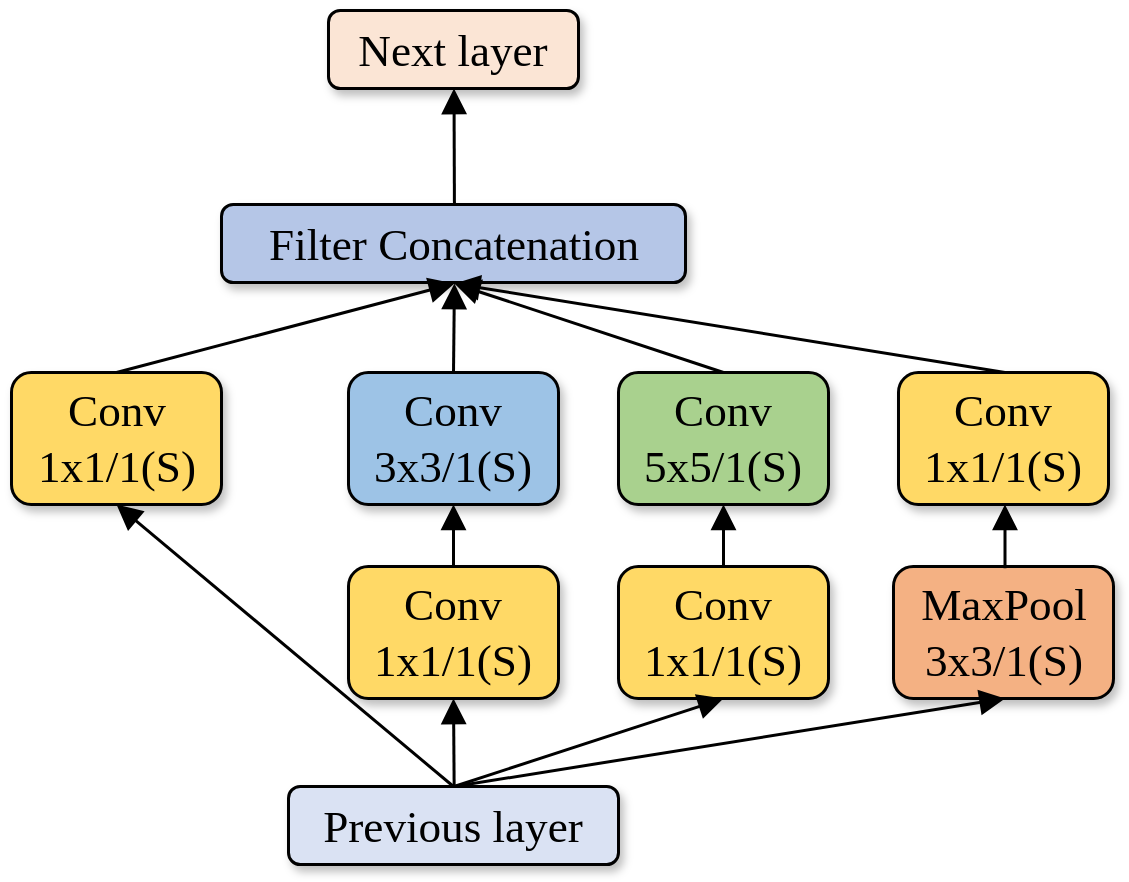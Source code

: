 <mxfile version="22.0.8" type="device">
  <diagram name="頁-1" id="Page-1">
    <mxGraphModel dx="1115" dy="610" grid="0" gridSize="10" guides="1" tooltips="1" connect="1" arrows="1" fold="1" page="1" pageScale="1" pageWidth="827" pageHeight="1169" math="0" shadow="0">
      <root>
        <mxCell id="0" />
        <mxCell id="1" parent="0" />
        <mxCell id="19" value="&lt;div style=&quot;font-size: 1px&quot;&gt;&lt;font style=&quot;font-size:22.58px;font-family:Microsoft JhengHei;color:#000000;direction:ltr;letter-spacing:0px;line-height:120%;opacity:1&quot;&gt;Previous layer&lt;br&gt;&lt;/font&gt;&lt;/div&gt;" style="verticalAlign=middle;align=center;overflow=width;vsdxID=97;fillColor=#dae2f3;gradientColor=none;shape=label;strokeColor=default;shadow=1;labelBackgroundColor=none;rounded=1;html=1;whiteSpace=wrap;strokeWidth=1.5;" parent="1" vertex="1">
          <mxGeometry x="262" y="456" width="165" height="39" as="geometry" />
        </mxCell>
        <mxCell id="20" value="&lt;div style=&quot;font-size: 1px&quot;&gt;&lt;font style=&quot;font-size:22.58px;font-family:Microsoft JhengHei;color:#000000;direction:ltr;letter-spacing:0px;line-height:120%;opacity:1&quot;&gt;Conv&lt;br/&gt;1x1/1(S)&lt;br/&gt;&lt;/font&gt;&lt;/div&gt;" style="verticalAlign=middle;align=center;overflow=width;vsdxID=98;fillColor=#ffd966;gradientColor=none;shape=label;strokeColor=default;shadow=1;labelBackgroundColor=none;rounded=1;html=1;whiteSpace=wrap;strokeWidth=1.5;" parent="1" vertex="1">
          <mxGeometry x="123.5" y="249" width="105" height="66" as="geometry" />
        </mxCell>
        <mxCell id="21" value="&lt;div style=&quot;font-size: 1px&quot;&gt;&lt;font style=&quot;font-size:22.58px;font-family:Microsoft JhengHei;color:#000000;direction:ltr;letter-spacing:0px;line-height:120%;opacity:1&quot;&gt;Conv&lt;br/&gt;1x1/1(S)&lt;br/&gt;&lt;/font&gt;&lt;/div&gt;" style="verticalAlign=middle;align=center;overflow=width;vsdxID=99;fillColor=#ffd966;gradientColor=none;shape=label;strokeColor=default;shadow=1;labelBackgroundColor=none;rounded=1;html=1;whiteSpace=wrap;strokeWidth=1.5;" parent="1" vertex="1">
          <mxGeometry x="292" y="346" width="105" height="66" as="geometry" />
        </mxCell>
        <mxCell id="22" value="&lt;div style=&quot;font-size: 1px&quot;&gt;&lt;font style=&quot;font-size:22.58px;font-family:Microsoft JhengHei;color:#000000;direction:ltr;letter-spacing:0px;line-height:120%;opacity:1&quot;&gt;Conv&lt;br/&gt;1x1/1(S)&lt;br/&gt;&lt;/font&gt;&lt;/div&gt;" style="verticalAlign=middle;align=center;overflow=width;vsdxID=100;fillColor=#ffd966;gradientColor=none;shape=label;strokeColor=default;shadow=1;labelBackgroundColor=none;rounded=1;html=1;whiteSpace=wrap;strokeWidth=1.5;" parent="1" vertex="1">
          <mxGeometry x="427" y="346" width="105" height="66" as="geometry" />
        </mxCell>
        <mxCell id="23" value="&lt;div style=&quot;font-size: 1px&quot;&gt;&lt;font style=&quot;font-size:22.58px;font-family:Microsoft JhengHei;color:#000000;direction:ltr;letter-spacing:0px;line-height:120%;opacity:1&quot;&gt;MaxPool&lt;br/&gt;3x3/1(S)&lt;br/&gt;&lt;/font&gt;&lt;/div&gt;" style="verticalAlign=middle;align=center;overflow=width;vsdxID=101;fillColor=#f4b183;gradientColor=none;shape=label;strokeColor=default;shadow=1;labelBackgroundColor=none;rounded=1;html=1;whiteSpace=wrap;strokeWidth=1.5;" parent="1" vertex="1">
          <mxGeometry x="564.5" y="346" width="110" height="66" as="geometry" />
        </mxCell>
        <mxCell id="24" value="&lt;div style=&quot;font-size: 1px&quot;&gt;&lt;font style=&quot;font-size:22.58px;font-family:Microsoft JhengHei;color:#000000;direction:ltr;letter-spacing:0px;line-height:120%;opacity:1&quot;&gt;Conv&lt;br/&gt;3x3/1(S)&lt;br/&gt;&lt;/font&gt;&lt;/div&gt;" style="verticalAlign=middle;align=center;overflow=width;vsdxID=102;fillColor=#9dc3e6;gradientColor=none;shape=label;strokeColor=default;shadow=1;labelBackgroundColor=none;rounded=1;html=1;whiteSpace=wrap;strokeWidth=1.5;" parent="1" vertex="1">
          <mxGeometry x="292" y="249" width="105" height="66" as="geometry" />
        </mxCell>
        <mxCell id="25" value="&lt;div style=&quot;font-size: 1px&quot;&gt;&lt;font style=&quot;font-size:22.58px;font-family:Microsoft JhengHei;color:#000000;direction:ltr;letter-spacing:0px;line-height:120%;opacity:1&quot;&gt;Conv&lt;br/&gt;5x5/1(S)&lt;br/&gt;&lt;/font&gt;&lt;/div&gt;" style="verticalAlign=middle;align=center;overflow=width;vsdxID=103;fillColor=#a9d18e;gradientColor=none;shape=label;strokeColor=default;shadow=1;labelBackgroundColor=none;rounded=1;html=1;whiteSpace=wrap;strokeWidth=1.5;" parent="1" vertex="1">
          <mxGeometry x="427" y="249" width="105" height="66" as="geometry" />
        </mxCell>
        <mxCell id="26" value="&lt;div style=&quot;font-size: 1px&quot;&gt;&lt;font style=&quot;font-size:22.58px;font-family:Microsoft JhengHei;color:#000000;direction:ltr;letter-spacing:0px;line-height:120%;opacity:1&quot;&gt;Conv&lt;br/&gt;1x1/1(S)&lt;br/&gt;&lt;/font&gt;&lt;/div&gt;" style="verticalAlign=middle;align=center;overflow=width;vsdxID=104;fillColor=#ffd966;gradientColor=none;shape=label;strokeColor=default;shadow=1;labelBackgroundColor=none;rounded=1;html=1;whiteSpace=wrap;strokeWidth=1.5;" parent="1" vertex="1">
          <mxGeometry x="567" y="249" width="105" height="66" as="geometry" />
        </mxCell>
        <mxCell id="27" value="&lt;div style=&quot;font-size: 1px&quot;&gt;&lt;p style=&quot;text-align:center;margin-left:0;margin-right:0;margin-top:0px;margin-bottom:0px;text-indent:0;vertical-align:middle;direction:ltr;&quot;&gt;&lt;font style=&quot;font-size:22.58px;font-family:Microsoft JhengHei;color:#000000;direction:ltr;letter-spacing:0px;line-height:120%;opacity:1&quot;&gt;Filter Concatenation&lt;/font&gt;&lt;font style=&quot;font-size:22.58px;font-family:Microsoft JhengHei;color:#000000;direction:ltr;letter-spacing:0px;line-height:120%;opacity:1&quot;&gt;&lt;br&gt;&lt;/font&gt;&lt;/p&gt;&lt;/div&gt;" style="verticalAlign=middle;align=center;overflow=width;vsdxID=105;fillColor=#b5c6e7;gradientColor=none;shape=label;strokeColor=default;shadow=1;labelBackgroundColor=none;rounded=1;html=1;whiteSpace=wrap;strokeWidth=1.5;" parent="1" vertex="1">
          <mxGeometry x="228.5" y="165" width="232" height="39" as="geometry" />
        </mxCell>
        <mxCell id="28" value="&lt;div style=&quot;font-size: 1px&quot;&gt;&lt;font style=&quot;font-size:22.58px;font-family:Microsoft JhengHei;color:#000000;direction:ltr;letter-spacing:0px;line-height:120%;opacity:1&quot;&gt;Next layer&lt;br&gt;&lt;/font&gt;&lt;/div&gt;" style="verticalAlign=middle;align=center;overflow=width;vsdxID=130;fillColor=#fbe5d5;gradientColor=none;shape=label;strokeColor=default;shadow=1;labelBackgroundColor=none;rounded=1;html=1;whiteSpace=wrap;strokeWidth=1.5;" parent="1" vertex="1">
          <mxGeometry x="282" y="68" width="125" height="39" as="geometry" />
        </mxCell>
        <UserObject label="" tags="連接器" id="30">
          <mxCell style="vsdxID=138;edgeStyle=none;startArrow=block;endArrow=none;startSize=9;endSize=9;strokeColor=default;spacingTop=0;spacingBottom=0;spacingLeft=0;spacingRight=0;verticalAlign=middle;html=1;labelBackgroundColor=#ffffff;rounded=0;exitX=0.507;exitY=1;exitDx=0;exitDy=0;exitPerimeter=0;entryX=0.502;entryY=0;entryDx=0;entryDy=0;entryPerimeter=0;strokeWidth=1.5;" parent="1" source="23" target="19" edge="1">
            <mxGeometry relative="1" as="geometry">
              <mxPoint x="-1" as="offset" />
              <Array as="points" />
            </mxGeometry>
          </mxCell>
        </UserObject>
        <UserObject label="" tags="連接器" id="37">
          <mxCell style="vsdxID=106;edgeStyle=none;startArrow=none;endArrow=block;startSize=9;endSize=9;strokeColor=default;spacingTop=0;spacingBottom=0;spacingLeft=0;spacingRight=0;verticalAlign=middle;html=1;labelBackgroundColor=#ffffff;rounded=0;exitX=0.502;exitY=0;exitDx=0;exitDy=0;exitPerimeter=0;entryX=0.5;entryY=1;entryDx=0;entryDy=0;entryPerimeter=0;strokeWidth=1.5;" parent="1" source="19" target="21" edge="1">
            <mxGeometry relative="1" as="geometry">
              <mxPoint x="-1" as="offset" />
              <Array as="points" />
            </mxGeometry>
          </mxCell>
        </UserObject>
        <UserObject label="" tags="連接器" id="38">
          <mxCell style="vsdxID=107;edgeStyle=none;startArrow=block;endArrow=none;startSize=9;endSize=9;strokeColor=default;spacingTop=0;spacingBottom=0;spacingLeft=0;spacingRight=0;verticalAlign=middle;html=1;labelBackgroundColor=#ffffff;rounded=0;exitX=0.5;exitY=1;exitDx=0;exitDy=0;exitPerimeter=0;entryX=0.502;entryY=0;entryDx=0;entryDy=0;entryPerimeter=0;strokeWidth=1.5;" parent="1" source="22" target="19" edge="1">
            <mxGeometry relative="1" as="geometry">
              <mxPoint y="-1" as="offset" />
              <Array as="points" />
            </mxGeometry>
          </mxCell>
        </UserObject>
        <UserObject label="" tags="連接器" id="39">
          <mxCell style="vsdxID=109;edgeStyle=none;startArrow=block;endArrow=none;startSize=9;endSize=9;strokeColor=default;spacingTop=0;spacingBottom=0;spacingLeft=0;spacingRight=0;verticalAlign=middle;html=1;labelBackgroundColor=#ffffff;rounded=0;exitX=0.5;exitY=1;exitDx=0;exitDy=0;exitPerimeter=0;strokeWidth=1.5;entryX=0.5;entryY=0;entryDx=0;entryDy=0;" parent="1" source="20" target="19" edge="1">
            <mxGeometry relative="1" as="geometry">
              <mxPoint as="offset" />
              <Array as="points" />
              <mxPoint x="342" y="454" as="targetPoint" />
            </mxGeometry>
          </mxCell>
        </UserObject>
        <UserObject label="" tags="連接器" id="32">
          <mxCell style="vsdxID=116;edgeStyle=none;startArrow=none;endArrow=block;startSize=9;endSize=9;strokeColor=default;spacingTop=0;spacingBottom=0;spacingLeft=0;spacingRight=0;verticalAlign=middle;html=1;labelBackgroundColor=#ffffff;rounded=0;exitX=0.5;exitY=0;exitDx=0;exitDy=0;exitPerimeter=0;entryX=0.502;entryY=1.014;entryDx=0;entryDy=0;entryPerimeter=0;strokeWidth=1.5;" parent="1" source="20" target="27" edge="1">
            <mxGeometry relative="1" as="geometry">
              <mxPoint y="-1" as="offset" />
              <Array as="points" />
            </mxGeometry>
          </mxCell>
        </UserObject>
        <UserObject label="" tags="連接器" id="40">
          <mxCell style="vsdxID=110;edgeStyle=none;startArrow=none;endArrow=block;startSize=9;endSize=9;strokeColor=default;spacingTop=0;spacingBottom=0;spacingLeft=0;spacingRight=0;verticalAlign=middle;html=1;labelBackgroundColor=#ffffff;rounded=0;exitX=0.5;exitY=0;exitDx=0;exitDy=0;exitPerimeter=0;entryX=0.5;entryY=1;entryDx=0;entryDy=0;entryPerimeter=0;strokeWidth=1.5;" parent="1" source="21" target="24" edge="1">
            <mxGeometry relative="1" as="geometry">
              <mxPoint x="-10" as="offset" />
              <Array as="points" />
            </mxGeometry>
          </mxCell>
        </UserObject>
        <UserObject label="" tags="連接器" id="36">
          <mxCell style="vsdxID=111;edgeStyle=none;startArrow=none;endArrow=block;startSize=9;endSize=9;strokeColor=default;spacingTop=0;spacingBottom=0;spacingLeft=0;spacingRight=0;verticalAlign=middle;html=1;labelBackgroundColor=#ffffff;rounded=0;exitX=0.5;exitY=0;exitDx=0;exitDy=0;exitPerimeter=0;entryX=0.5;entryY=1;entryDx=0;entryDy=0;entryPerimeter=0;strokeWidth=1.5;" parent="1" source="22" target="25" edge="1">
            <mxGeometry relative="1" as="geometry">
              <mxPoint x="-10" as="offset" />
              <Array as="points" />
            </mxGeometry>
          </mxCell>
        </UserObject>
        <UserObject label="" tags="連接器" id="35">
          <mxCell style="vsdxID=113;edgeStyle=none;startArrow=none;endArrow=block;startSize=9;endSize=9;strokeColor=default;spacingTop=0;spacingBottom=0;spacingLeft=0;spacingRight=0;verticalAlign=middle;html=1;labelBackgroundColor=#ffffff;rounded=0;exitX=0.5;exitY=0;exitDx=0;exitDy=0;exitPerimeter=0;entryX=0.502;entryY=1.014;entryDx=0;entryDy=0;entryPerimeter=0;strokeWidth=1.5;" parent="1" source="24" target="27" edge="1">
            <mxGeometry relative="1" as="geometry">
              <mxPoint as="offset" />
              <Array as="points" />
            </mxGeometry>
          </mxCell>
        </UserObject>
        <UserObject label="" tags="連接器" id="34">
          <mxCell style="vsdxID=114;edgeStyle=none;startArrow=none;endArrow=block;startSize=9;endSize=9;strokeColor=default;spacingTop=0;spacingBottom=0;spacingLeft=0;spacingRight=0;verticalAlign=middle;html=1;labelBackgroundColor=#ffffff;rounded=0;exitX=0.5;exitY=0;exitDx=0;exitDy=0;exitPerimeter=0;entryX=0.502;entryY=1.014;entryDx=0;entryDy=0;entryPerimeter=0;strokeWidth=1.5;" parent="1" source="25" target="27" edge="1">
            <mxGeometry relative="1" as="geometry">
              <mxPoint x="-1" y="-1" as="offset" />
              <Array as="points" />
            </mxGeometry>
          </mxCell>
        </UserObject>
        <UserObject label="" tags="連接器" id="33">
          <mxCell style="vsdxID=115;edgeStyle=none;startArrow=none;endArrow=block;startSize=9;endSize=9;strokeColor=default;spacingTop=0;spacingBottom=0;spacingLeft=0;spacingRight=0;verticalAlign=middle;html=1;labelBackgroundColor=#ffffff;rounded=0;exitX=0.507;exitY=0;exitDx=0;exitDy=0;exitPerimeter=0;entryX=0.502;entryY=1.014;entryDx=0;entryDy=0;entryPerimeter=0;strokeWidth=1.5;" parent="1" source="26" target="27" edge="1">
            <mxGeometry relative="1" as="geometry">
              <mxPoint x="-1" y="-1" as="offset" />
              <Array as="points" />
            </mxGeometry>
          </mxCell>
        </UserObject>
        <UserObject label="" tags="連接器" id="31">
          <mxCell style="vsdxID=129;edgeStyle=none;startArrow=block;endArrow=none;startSize=9;endSize=9;strokeColor=default;spacingTop=0;spacingBottom=0;spacingLeft=0;spacingRight=0;verticalAlign=middle;html=1;labelBackgroundColor=#ffffff;rounded=0;exitX=0.502;exitY=1;exitDx=0;exitDy=0;exitPerimeter=0;entryX=0.502;entryY=0;entryDx=0;entryDy=0;entryPerimeter=0;strokeWidth=1.5;" parent="1" source="28" target="27" edge="1">
            <mxGeometry relative="1" as="geometry">
              <mxPoint x="10" as="offset" />
              <Array as="points" />
            </mxGeometry>
          </mxCell>
        </UserObject>
        <UserObject label="" tags="連接器" id="29">
          <mxCell style="vsdxID=144;edgeStyle=none;startArrow=block;endArrow=none;startSize=9;endSize=9;strokeColor=default;spacingTop=0;spacingBottom=0;spacingLeft=0;spacingRight=0;verticalAlign=middle;html=1;labelBackgroundColor=#ffffff;rounded=0;exitX=0.507;exitY=1;exitDx=0;exitDy=0;exitPerimeter=0;entryX=0.507;entryY=0.014;entryDx=0;entryDy=0;entryPerimeter=0;strokeWidth=1.5;" parent="1" source="26" target="23" edge="1">
            <mxGeometry relative="1" as="geometry">
              <mxPoint x="10" y="-1" as="offset" />
              <Array as="points" />
            </mxGeometry>
          </mxCell>
        </UserObject>
      </root>
    </mxGraphModel>
  </diagram>
</mxfile>
